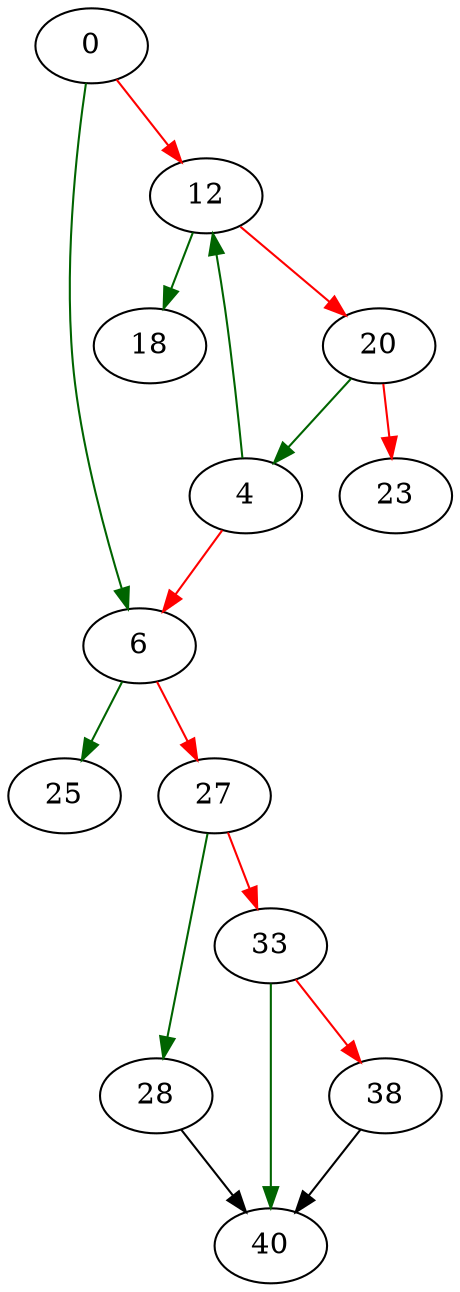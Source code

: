 strict digraph "finalize_tab_stops" {
	// Node definitions.
	0 [entry=true];
	6;
	12;
	4;
	25;
	27;
	18;
	20;
	23;
	28;
	33;
	40;
	38;

	// Edge definitions.
	0 -> 6 [
		color=darkgreen
		cond=true
	];
	0 -> 12 [
		color=red
		cond=false
	];
	6 -> 25 [
		color=darkgreen
		cond=true
	];
	6 -> 27 [
		color=red
		cond=false
	];
	12 -> 18 [
		color=darkgreen
		cond=true
	];
	12 -> 20 [
		color=red
		cond=false
	];
	4 -> 6 [
		color=red
		cond=false
	];
	4 -> 12 [
		color=darkgreen
		cond=true
	];
	27 -> 28 [
		color=darkgreen
		cond=true
	];
	27 -> 33 [
		color=red
		cond=false
	];
	20 -> 4 [
		color=darkgreen
		cond=true
	];
	20 -> 23 [
		color=red
		cond=false
	];
	28 -> 40;
	33 -> 40 [
		color=darkgreen
		cond=true
	];
	33 -> 38 [
		color=red
		cond=false
	];
	38 -> 40;
}